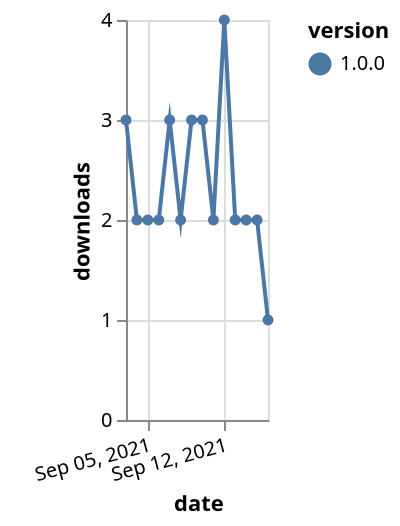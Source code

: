 {"$schema": "https://vega.github.io/schema/vega-lite/v5.json", "description": "A simple bar chart with embedded data.", "data": {"values": [{"date": "2021-09-03", "total": 237, "delta": 3, "version": "1.0.0"}, {"date": "2021-09-04", "total": 239, "delta": 2, "version": "1.0.0"}, {"date": "2021-09-05", "total": 241, "delta": 2, "version": "1.0.0"}, {"date": "2021-09-06", "total": 243, "delta": 2, "version": "1.0.0"}, {"date": "2021-09-07", "total": 246, "delta": 3, "version": "1.0.0"}, {"date": "2021-09-08", "total": 248, "delta": 2, "version": "1.0.0"}, {"date": "2021-09-09", "total": 251, "delta": 3, "version": "1.0.0"}, {"date": "2021-09-10", "total": 254, "delta": 3, "version": "1.0.0"}, {"date": "2021-09-11", "total": 256, "delta": 2, "version": "1.0.0"}, {"date": "2021-09-12", "total": 260, "delta": 4, "version": "1.0.0"}, {"date": "2021-09-13", "total": 262, "delta": 2, "version": "1.0.0"}, {"date": "2021-09-14", "total": 264, "delta": 2, "version": "1.0.0"}, {"date": "2021-09-15", "total": 266, "delta": 2, "version": "1.0.0"}, {"date": "2021-09-16", "total": 267, "delta": 1, "version": "1.0.0"}]}, "width": "container", "mark": {"type": "line", "point": {"filled": true}}, "encoding": {"x": {"field": "date", "type": "temporal", "timeUnit": "yearmonthdate", "title": "date", "axis": {"labelAngle": -15}}, "y": {"field": "delta", "type": "quantitative", "title": "downloads"}, "color": {"field": "version", "type": "nominal"}, "tooltip": {"field": "delta"}}}